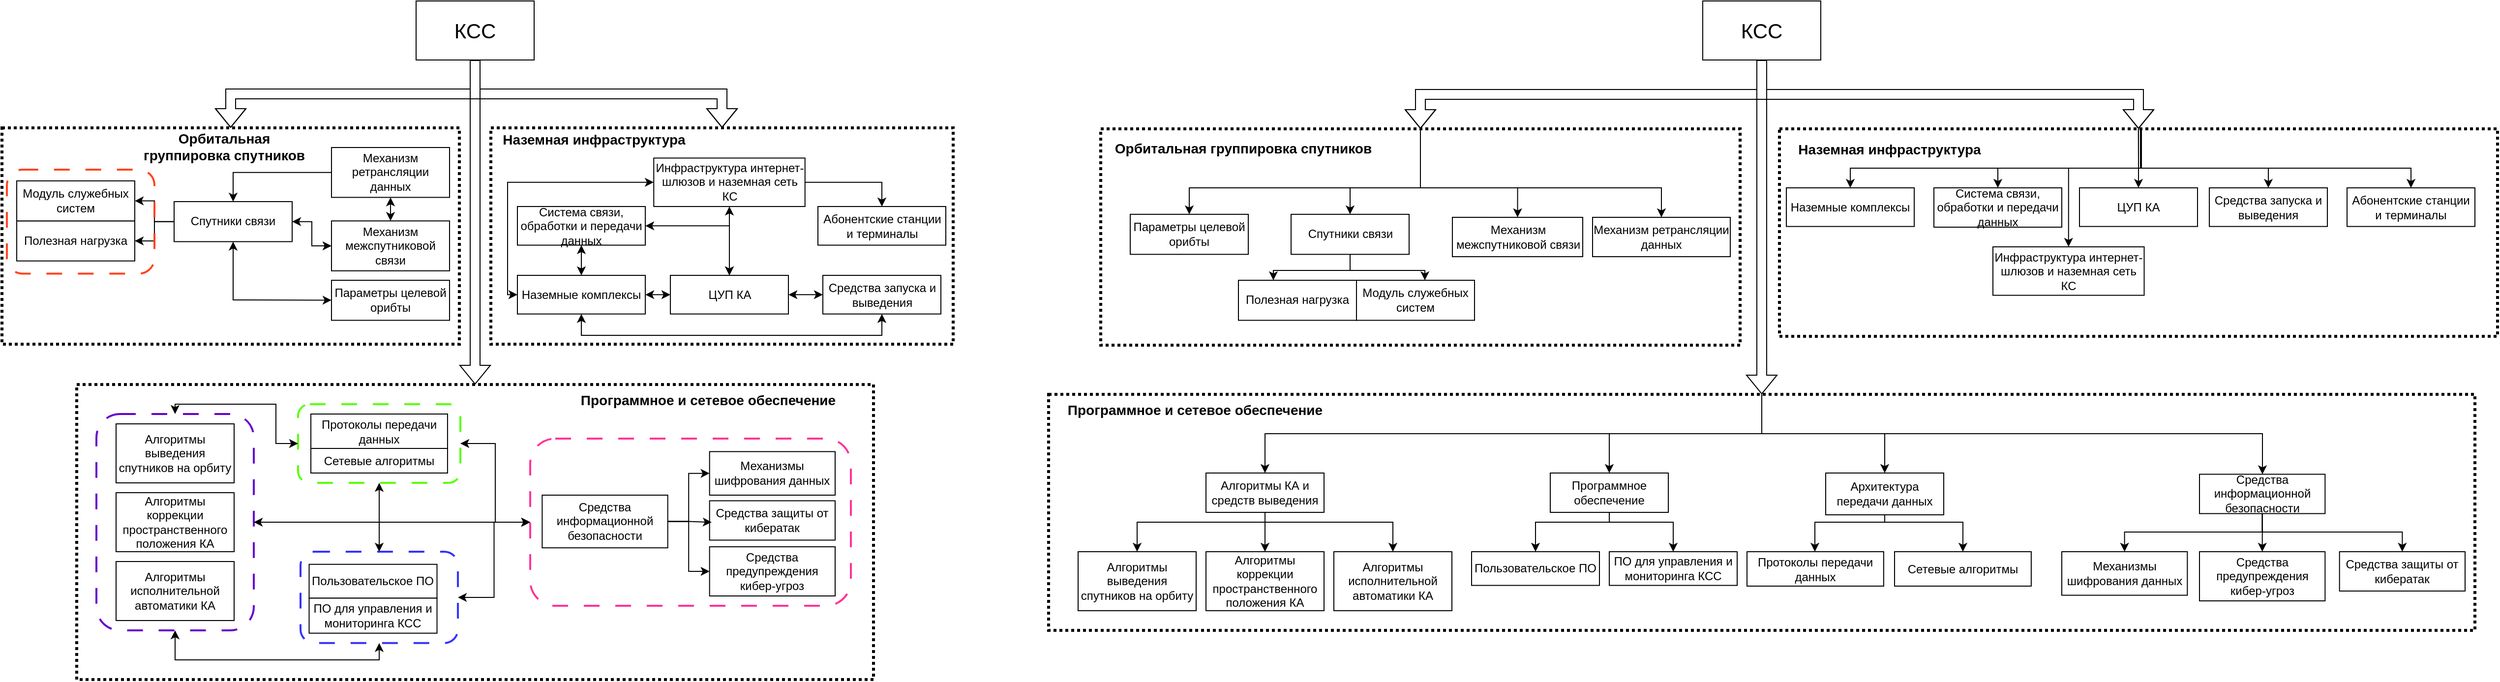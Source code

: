 <mxfile version="24.7.14">
  <diagram name="Страница — 1" id="jk7Gp_ShFf1EGiZC76RD">
    <mxGraphModel dx="3033" dy="1163" grid="1" gridSize="10" guides="1" tooltips="1" connect="1" arrows="1" fold="1" page="1" pageScale="1" pageWidth="827" pageHeight="1169" math="0" shadow="0">
      <root>
        <mxCell id="0" />
        <mxCell id="1" parent="0" />
        <mxCell id="Gya7H7WJJC5GkP-YN24k-32" value="" style="group;strokeWidth=4;" parent="1" vertex="1" connectable="0">
          <mxGeometry x="430" y="209" width="470" height="220" as="geometry" />
        </mxCell>
        <mxCell id="Gya7H7WJJC5GkP-YN24k-15" value="" style="rounded=0;whiteSpace=wrap;html=1;fillColor=none;dashed=1;dashPattern=1 1;strokeWidth=3;" parent="Gya7H7WJJC5GkP-YN24k-32" vertex="1">
          <mxGeometry width="470" height="220" as="geometry" />
        </mxCell>
        <mxCell id="Gya7H7WJJC5GkP-YN24k-16" value="&lt;b&gt;&lt;font style=&quot;font-size: 14px;&quot;&gt;Наземная инфраструктура&lt;/font&gt;&lt;/b&gt;" style="rounded=0;whiteSpace=wrap;html=1;fillColor=none;strokeColor=none;" parent="Gya7H7WJJC5GkP-YN24k-32" vertex="1">
          <mxGeometry x="10" width="190" height="23.57" as="geometry" />
        </mxCell>
        <mxCell id="Gya7H7WJJC5GkP-YN24k-17" value="ЦУП КА" style="rounded=0;whiteSpace=wrap;html=1;" parent="Gya7H7WJJC5GkP-YN24k-32" vertex="1">
          <mxGeometry x="182.5" y="150.001" width="120" height="39.286" as="geometry" />
        </mxCell>
        <mxCell id="Gya7H7WJJC5GkP-YN24k-18" value="Наземные комплексы" style="rounded=0;whiteSpace=wrap;html=1;" parent="Gya7H7WJJC5GkP-YN24k-32" vertex="1">
          <mxGeometry x="27" y="150" width="130" height="39.29" as="geometry" />
        </mxCell>
        <mxCell id="Gya7H7WJJC5GkP-YN24k-149" style="edgeStyle=orthogonalEdgeStyle;rounded=0;orthogonalLoop=1;jettySize=auto;html=1;exitX=1;exitY=0.5;exitDx=0;exitDy=0;entryX=0.5;entryY=0;entryDx=0;entryDy=0;" parent="Gya7H7WJJC5GkP-YN24k-32" source="Gya7H7WJJC5GkP-YN24k-19" target="Gya7H7WJJC5GkP-YN24k-23" edge="1">
          <mxGeometry relative="1" as="geometry" />
        </mxCell>
        <mxCell id="Gya7H7WJJC5GkP-YN24k-19" value="Инфраструктура интернет-шлюзов и наземная сеть КС" style="rounded=0;whiteSpace=wrap;html=1;" parent="Gya7H7WJJC5GkP-YN24k-32" vertex="1">
          <mxGeometry x="165.63" y="30.71" width="153.75" height="49.29" as="geometry" />
        </mxCell>
        <mxCell id="Gya7H7WJJC5GkP-YN24k-23" value="Абонентские станции и терминалы" style="rounded=0;whiteSpace=wrap;html=1;" parent="Gya7H7WJJC5GkP-YN24k-32" vertex="1">
          <mxGeometry x="332.5" y="79.999" width="130" height="39.286" as="geometry" />
        </mxCell>
        <mxCell id="Gya7H7WJJC5GkP-YN24k-46" value="Средства запуска и выведения" style="rounded=0;whiteSpace=wrap;html=1;" parent="Gya7H7WJJC5GkP-YN24k-32" vertex="1">
          <mxGeometry x="337.5" y="150.001" width="120" height="39.286" as="geometry" />
        </mxCell>
        <mxCell id="Gya7H7WJJC5GkP-YN24k-71" value="" style="endArrow=classic;startArrow=classic;html=1;rounded=0;entryX=0.5;entryY=0;entryDx=0;entryDy=0;exitX=0.5;exitY=1;exitDx=0;exitDy=0;" parent="Gya7H7WJJC5GkP-YN24k-32" source="Gya7H7WJJC5GkP-YN24k-19" target="Gya7H7WJJC5GkP-YN24k-17" edge="1">
          <mxGeometry width="50" height="50" relative="1" as="geometry">
            <mxPoint x="-280" y="335" as="sourcePoint" />
            <mxPoint x="-230" y="285" as="targetPoint" />
          </mxGeometry>
        </mxCell>
        <mxCell id="Gya7H7WJJC5GkP-YN24k-72" value="" style="endArrow=classic;startArrow=classic;html=1;rounded=0;entryX=1;entryY=0.5;entryDx=0;entryDy=0;exitX=0;exitY=0.5;exitDx=0;exitDy=0;" parent="Gya7H7WJJC5GkP-YN24k-32" source="Gya7H7WJJC5GkP-YN24k-17" target="Gya7H7WJJC5GkP-YN24k-18" edge="1">
          <mxGeometry width="50" height="50" relative="1" as="geometry">
            <mxPoint x="150" y="185" as="sourcePoint" />
            <mxPoint x="200" y="135" as="targetPoint" />
          </mxGeometry>
        </mxCell>
        <mxCell id="Gya7H7WJJC5GkP-YN24k-73" value="" style="endArrow=classic;startArrow=classic;html=1;rounded=0;entryX=0;entryY=0.5;entryDx=0;entryDy=0;exitX=1;exitY=0.5;exitDx=0;exitDy=0;" parent="Gya7H7WJJC5GkP-YN24k-32" source="Gya7H7WJJC5GkP-YN24k-17" target="Gya7H7WJJC5GkP-YN24k-46" edge="1">
          <mxGeometry width="50" height="50" relative="1" as="geometry">
            <mxPoint x="280" y="175" as="sourcePoint" />
            <mxPoint x="330" y="125" as="targetPoint" />
          </mxGeometry>
        </mxCell>
        <mxCell id="Gya7H7WJJC5GkP-YN24k-135" value="Система связи, обработки и передачи данных" style="rounded=0;whiteSpace=wrap;html=1;" parent="Gya7H7WJJC5GkP-YN24k-32" vertex="1">
          <mxGeometry x="27" y="80" width="130" height="39.28" as="geometry" />
        </mxCell>
        <mxCell id="Gya7H7WJJC5GkP-YN24k-137" value="" style="endArrow=classic;startArrow=classic;html=1;rounded=0;exitX=1;exitY=0.5;exitDx=0;exitDy=0;entryX=0.5;entryY=0;entryDx=0;entryDy=0;edgeStyle=orthogonalEdgeStyle;" parent="Gya7H7WJJC5GkP-YN24k-32" source="Gya7H7WJJC5GkP-YN24k-135" target="Gya7H7WJJC5GkP-YN24k-17" edge="1">
          <mxGeometry width="50" height="50" relative="1" as="geometry">
            <mxPoint x="190" y="135" as="sourcePoint" />
            <mxPoint x="240" y="85" as="targetPoint" />
          </mxGeometry>
        </mxCell>
        <mxCell id="Gya7H7WJJC5GkP-YN24k-138" value="" style="endArrow=classic;startArrow=classic;html=1;rounded=0;entryX=0.5;entryY=1;entryDx=0;entryDy=0;exitX=0.5;exitY=0;exitDx=0;exitDy=0;" parent="Gya7H7WJJC5GkP-YN24k-32" source="Gya7H7WJJC5GkP-YN24k-18" target="Gya7H7WJJC5GkP-YN24k-135" edge="1">
          <mxGeometry width="50" height="50" relative="1" as="geometry">
            <mxPoint x="60" y="165" as="sourcePoint" />
            <mxPoint x="110" y="115" as="targetPoint" />
          </mxGeometry>
        </mxCell>
        <mxCell id="bvQPDH8N0JkaW80LearX-1" value="" style="endArrow=classic;startArrow=classic;html=1;rounded=0;entryX=0;entryY=0.5;entryDx=0;entryDy=0;exitX=0;exitY=0.5;exitDx=0;exitDy=0;edgeStyle=orthogonalEdgeStyle;" parent="Gya7H7WJJC5GkP-YN24k-32" source="Gya7H7WJJC5GkP-YN24k-18" target="Gya7H7WJJC5GkP-YN24k-19" edge="1">
          <mxGeometry width="50" height="50" relative="1" as="geometry">
            <mxPoint x="120" y="101" as="sourcePoint" />
            <mxPoint x="170" y="51" as="targetPoint" />
          </mxGeometry>
        </mxCell>
        <mxCell id="bvQPDH8N0JkaW80LearX-2" value="" style="endArrow=classic;startArrow=classic;html=1;rounded=0;entryX=0.5;entryY=1;entryDx=0;entryDy=0;exitX=0.5;exitY=1;exitDx=0;exitDy=0;edgeStyle=orthogonalEdgeStyle;" parent="Gya7H7WJJC5GkP-YN24k-32" source="Gya7H7WJJC5GkP-YN24k-18" target="Gya7H7WJJC5GkP-YN24k-46" edge="1">
          <mxGeometry width="50" height="50" relative="1" as="geometry">
            <mxPoint x="260" y="191" as="sourcePoint" />
            <mxPoint x="310" y="141" as="targetPoint" />
            <Array as="points">
              <mxPoint x="92" y="211" />
              <mxPoint x="398" y="211" />
            </Array>
          </mxGeometry>
        </mxCell>
        <mxCell id="Gya7H7WJJC5GkP-YN24k-130" value="" style="group" parent="1" vertex="1" connectable="0">
          <mxGeometry x="9" y="470" width="810" height="300" as="geometry" />
        </mxCell>
        <mxCell id="Gya7H7WJJC5GkP-YN24k-67" value="" style="group" parent="Gya7H7WJJC5GkP-YN24k-130" vertex="1" connectable="0">
          <mxGeometry width="810" height="300" as="geometry" />
        </mxCell>
        <mxCell id="Gya7H7WJJC5GkP-YN24k-34" value="" style="rounded=0;whiteSpace=wrap;html=1;fillColor=none;dashed=1;dashPattern=1 1;strokeWidth=3;" parent="Gya7H7WJJC5GkP-YN24k-67" vertex="1">
          <mxGeometry width="810" height="300" as="geometry" />
        </mxCell>
        <mxCell id="Gya7H7WJJC5GkP-YN24k-35" value="&lt;b&gt;&lt;font style=&quot;font-size: 14px;&quot;&gt;Программное и сетевое обеспечение&lt;/font&gt;&lt;/b&gt;" style="rounded=0;whiteSpace=wrap;html=1;fillColor=none;strokeColor=none;" parent="Gya7H7WJJC5GkP-YN24k-67" vertex="1">
          <mxGeometry x="511.002" y="0.004" width="261.588" height="32.143" as="geometry" />
        </mxCell>
        <mxCell id="Gya7H7WJJC5GkP-YN24k-80" value="" style="group" parent="Gya7H7WJJC5GkP-YN24k-130" vertex="1" connectable="0">
          <mxGeometry x="20" y="30" width="160" height="220" as="geometry" />
        </mxCell>
        <mxCell id="Gya7H7WJJC5GkP-YN24k-78" value="" style="rounded=1;whiteSpace=wrap;html=1;fillColor=none;strokeColor=#6600CC;strokeWidth=2;dashed=1;dashPattern=8 8;" parent="Gya7H7WJJC5GkP-YN24k-80" vertex="1">
          <mxGeometry width="160" height="220" as="geometry" />
        </mxCell>
        <mxCell id="Gya7H7WJJC5GkP-YN24k-76" value="Алгоритмы выведения спутников на орбиту" style="rounded=0;whiteSpace=wrap;html=1;" parent="Gya7H7WJJC5GkP-YN24k-80" vertex="1">
          <mxGeometry x="20" y="10" width="120" height="60" as="geometry" />
        </mxCell>
        <mxCell id="Gya7H7WJJC5GkP-YN24k-77" value="Алгоритмы коррекции пространственного положения КА" style="rounded=0;whiteSpace=wrap;html=1;" parent="Gya7H7WJJC5GkP-YN24k-80" vertex="1">
          <mxGeometry x="20" y="80" width="120" height="60" as="geometry" />
        </mxCell>
        <mxCell id="Gya7H7WJJC5GkP-YN24k-79" value="Алгоритмы исполнительной автоматики КА" style="rounded=0;whiteSpace=wrap;html=1;" parent="Gya7H7WJJC5GkP-YN24k-80" vertex="1">
          <mxGeometry x="20" y="150" width="120" height="60" as="geometry" />
        </mxCell>
        <mxCell id="Gya7H7WJJC5GkP-YN24k-57" value="" style="group" parent="Gya7H7WJJC5GkP-YN24k-130" vertex="1" connectable="0">
          <mxGeometry x="225" y="170" width="162.5" height="92.86" as="geometry" />
        </mxCell>
        <mxCell id="Gya7H7WJJC5GkP-YN24k-54" value="" style="rounded=1;whiteSpace=wrap;html=1;dashed=1;strokeColor=#3333FF;fillColor=none;dashPattern=8 8;strokeWidth=2;" parent="Gya7H7WJJC5GkP-YN24k-57" vertex="1">
          <mxGeometry x="2.5" width="160" height="92.86" as="geometry" />
        </mxCell>
        <mxCell id="Gya7H7WJJC5GkP-YN24k-40" value="ПО для управления и мониторинга КСС" style="rounded=0;whiteSpace=wrap;html=1;" parent="Gya7H7WJJC5GkP-YN24k-57" vertex="1">
          <mxGeometry x="11.25" y="47.15" width="130" height="35.71" as="geometry" />
        </mxCell>
        <mxCell id="Gya7H7WJJC5GkP-YN24k-39" value="Пользовательское ПО" style="rounded=0;whiteSpace=wrap;html=1;" parent="Gya7H7WJJC5GkP-YN24k-57" vertex="1">
          <mxGeometry x="11.25" y="12.86" width="130" height="34.28" as="geometry" />
        </mxCell>
        <mxCell id="Gya7H7WJJC5GkP-YN24k-66" value="" style="endArrow=classic;startArrow=classic;html=1;rounded=0;exitX=0.5;exitY=0;exitDx=0;exitDy=0;entryX=0.5;entryY=1;entryDx=0;entryDy=0;" parent="Gya7H7WJJC5GkP-YN24k-130" source="Gya7H7WJJC5GkP-YN24k-54" target="Gya7H7WJJC5GkP-YN24k-52" edge="1">
          <mxGeometry width="50" height="50" relative="1" as="geometry">
            <mxPoint x="500" y="110" as="sourcePoint" />
            <mxPoint x="320" y="120" as="targetPoint" />
          </mxGeometry>
        </mxCell>
        <mxCell id="Gya7H7WJJC5GkP-YN24k-124" style="edgeStyle=orthogonalEdgeStyle;rounded=0;orthogonalLoop=1;jettySize=auto;html=1;entryX=0;entryY=0.5;entryDx=0;entryDy=0;startArrow=classic;startFill=1;" parent="Gya7H7WJJC5GkP-YN24k-130" source="Gya7H7WJJC5GkP-YN24k-52" target="Gya7H7WJJC5GkP-YN24k-63" edge="1">
          <mxGeometry relative="1" as="geometry" />
        </mxCell>
        <mxCell id="Gya7H7WJJC5GkP-YN24k-52" value="" style="rounded=1;whiteSpace=wrap;html=1;fillColor=none;strokeColor=#58FF05;strokeWidth=2;dashed=1;dashPattern=8 8;" parent="Gya7H7WJJC5GkP-YN24k-130" vertex="1">
          <mxGeometry x="225" y="20" width="165" height="80" as="geometry" />
        </mxCell>
        <mxCell id="Gya7H7WJJC5GkP-YN24k-36" value="Протоколы передачи данных" style="rounded=0;whiteSpace=wrap;html=1;" parent="Gya7H7WJJC5GkP-YN24k-130" vertex="1">
          <mxGeometry x="238.026" y="30" width="138.947" height="35" as="geometry" />
        </mxCell>
        <mxCell id="Gya7H7WJJC5GkP-YN24k-37" value="Сетевые алгоритмы" style="rounded=0;whiteSpace=wrap;html=1;" parent="Gya7H7WJJC5GkP-YN24k-130" vertex="1">
          <mxGeometry x="238.026" y="65" width="138.947" height="25" as="geometry" />
        </mxCell>
        <mxCell id="Gya7H7WJJC5GkP-YN24k-122" value="" style="group" parent="Gya7H7WJJC5GkP-YN24k-130" vertex="1" connectable="0">
          <mxGeometry x="461" y="55" width="326" height="170" as="geometry" />
        </mxCell>
        <mxCell id="Gya7H7WJJC5GkP-YN24k-63" value="" style="rounded=1;whiteSpace=wrap;html=1;gradientColor=none;fillColor=none;strokeWidth=2;dashed=1;strokeColor=#FF3399;dashPattern=8 8;" parent="Gya7H7WJJC5GkP-YN24k-122" vertex="1">
          <mxGeometry width="326" height="170" as="geometry" />
        </mxCell>
        <mxCell id="Gya7H7WJJC5GkP-YN24k-41" value="Механизмы шифрования данных" style="whiteSpace=wrap;html=1;rounded=0;" parent="Gya7H7WJJC5GkP-YN24k-122" vertex="1">
          <mxGeometry x="182.342" y="13.22" width="127.66" height="44.28" as="geometry" />
        </mxCell>
        <mxCell id="Gya7H7WJJC5GkP-YN24k-44" value="Средства защиты от кибератак" style="whiteSpace=wrap;html=1;rounded=0;container=0;" parent="Gya7H7WJJC5GkP-YN24k-122" vertex="1">
          <mxGeometry x="182.342" y="63.22" width="127.66" height="40" as="geometry" />
        </mxCell>
        <mxCell id="Gya7H7WJJC5GkP-YN24k-120" style="edgeStyle=orthogonalEdgeStyle;rounded=0;orthogonalLoop=1;jettySize=auto;html=1;entryX=0;entryY=0.5;entryDx=0;entryDy=0;" parent="Gya7H7WJJC5GkP-YN24k-122" source="Gya7H7WJJC5GkP-YN24k-38" target="Gya7H7WJJC5GkP-YN24k-116" edge="1">
          <mxGeometry relative="1" as="geometry" />
        </mxCell>
        <mxCell id="Gya7H7WJJC5GkP-YN24k-121" style="edgeStyle=orthogonalEdgeStyle;rounded=0;orthogonalLoop=1;jettySize=auto;html=1;entryX=0;entryY=0.5;entryDx=0;entryDy=0;" parent="Gya7H7WJJC5GkP-YN24k-122" source="Gya7H7WJJC5GkP-YN24k-38" target="Gya7H7WJJC5GkP-YN24k-41" edge="1">
          <mxGeometry relative="1" as="geometry" />
        </mxCell>
        <mxCell id="Gya7H7WJJC5GkP-YN24k-38" value="Средства информационной безопасности" style="rounded=0;whiteSpace=wrap;html=1;" parent="Gya7H7WJJC5GkP-YN24k-122" vertex="1">
          <mxGeometry x="12.169" y="57.497" width="127.66" height="53.571" as="geometry" />
        </mxCell>
        <mxCell id="Gya7H7WJJC5GkP-YN24k-116" value="Средства предупреждения кибер-угроз" style="whiteSpace=wrap;html=1;rounded=0;" parent="Gya7H7WJJC5GkP-YN24k-122" vertex="1">
          <mxGeometry x="182.342" y="110" width="127.66" height="50" as="geometry" />
        </mxCell>
        <mxCell id="Gya7H7WJJC5GkP-YN24k-119" style="edgeStyle=orthogonalEdgeStyle;rounded=0;orthogonalLoop=1;jettySize=auto;html=1;entryX=0.017;entryY=0.548;entryDx=0;entryDy=0;entryPerimeter=0;" parent="Gya7H7WJJC5GkP-YN24k-122" source="Gya7H7WJJC5GkP-YN24k-38" target="Gya7H7WJJC5GkP-YN24k-44" edge="1">
          <mxGeometry relative="1" as="geometry" />
        </mxCell>
        <mxCell id="Gya7H7WJJC5GkP-YN24k-126" style="edgeStyle=orthogonalEdgeStyle;rounded=0;orthogonalLoop=1;jettySize=auto;html=1;entryX=0;entryY=0.5;entryDx=0;entryDy=0;startArrow=classic;startFill=1;" parent="Gya7H7WJJC5GkP-YN24k-130" source="Gya7H7WJJC5GkP-YN24k-54" target="Gya7H7WJJC5GkP-YN24k-63" edge="1">
          <mxGeometry relative="1" as="geometry" />
        </mxCell>
        <mxCell id="Gya7H7WJJC5GkP-YN24k-127" value="" style="endArrow=classic;startArrow=classic;html=1;rounded=0;entryX=0;entryY=0.5;entryDx=0;entryDy=0;exitX=0.5;exitY=0;exitDx=0;exitDy=0;edgeStyle=orthogonalEdgeStyle;" parent="Gya7H7WJJC5GkP-YN24k-130" source="Gya7H7WJJC5GkP-YN24k-78" target="Gya7H7WJJC5GkP-YN24k-52" edge="1">
          <mxGeometry width="50" height="50" relative="1" as="geometry">
            <mxPoint x="150" as="sourcePoint" />
            <mxPoint x="200" y="-50" as="targetPoint" />
          </mxGeometry>
        </mxCell>
        <mxCell id="Gya7H7WJJC5GkP-YN24k-128" value="" style="endArrow=classic;startArrow=classic;html=1;rounded=0;entryX=0.5;entryY=1;entryDx=0;entryDy=0;exitX=0.5;exitY=1;exitDx=0;exitDy=0;edgeStyle=orthogonalEdgeStyle;" parent="Gya7H7WJJC5GkP-YN24k-130" source="Gya7H7WJJC5GkP-YN24k-78" target="Gya7H7WJJC5GkP-YN24k-54" edge="1">
          <mxGeometry width="50" height="50" relative="1" as="geometry">
            <mxPoint x="270" y="310" as="sourcePoint" />
            <mxPoint x="320" y="260" as="targetPoint" />
            <Array as="points">
              <mxPoint x="100" y="280" />
              <mxPoint x="307" y="280" />
            </Array>
          </mxGeometry>
        </mxCell>
        <mxCell id="Gya7H7WJJC5GkP-YN24k-129" value="" style="endArrow=classic;startArrow=classic;html=1;rounded=0;exitX=1;exitY=0.5;exitDx=0;exitDy=0;entryX=0;entryY=0.5;entryDx=0;entryDy=0;" parent="Gya7H7WJJC5GkP-YN24k-130" source="Gya7H7WJJC5GkP-YN24k-78" target="Gya7H7WJJC5GkP-YN24k-63" edge="1">
          <mxGeometry width="50" height="50" relative="1" as="geometry">
            <mxPoint x="20" y="450" as="sourcePoint" />
            <mxPoint x="70" y="400" as="targetPoint" />
          </mxGeometry>
        </mxCell>
        <mxCell id="Gya7H7WJJC5GkP-YN24k-143" value="" style="group;strokeWidth=4;" parent="1" vertex="1" connectable="0">
          <mxGeometry x="-67" y="209" width="465" height="220" as="geometry" />
        </mxCell>
        <mxCell id="Gya7H7WJJC5GkP-YN24k-4" value="Полезная нагрузка" style="rounded=0;whiteSpace=wrap;html=1;" parent="Gya7H7WJJC5GkP-YN24k-143" vertex="1">
          <mxGeometry x="15" y="94.646" width="120" height="40.714" as="geometry" />
        </mxCell>
        <mxCell id="Gya7H7WJJC5GkP-YN24k-6" value="Модуль служебных систем" style="rounded=0;whiteSpace=wrap;html=1;" parent="Gya7H7WJJC5GkP-YN24k-143" vertex="1">
          <mxGeometry x="15" y="53.931" width="120" height="40.714" as="geometry" />
        </mxCell>
        <mxCell id="Gya7H7WJJC5GkP-YN24k-13" value="" style="endArrow=classic;startArrow=classic;html=1;rounded=0;entryX=0.5;entryY=1;entryDx=0;entryDy=0;" parent="Gya7H7WJJC5GkP-YN24k-143" source="Gya7H7WJJC5GkP-YN24k-2" target="Gya7H7WJJC5GkP-YN24k-3" edge="1">
          <mxGeometry width="50" height="50" relative="1" as="geometry">
            <mxPoint x="195" y="142.143" as="sourcePoint" />
            <mxPoint x="245" y="108.214" as="targetPoint" />
            <Array as="points">
              <mxPoint x="235" y="175" />
            </Array>
          </mxGeometry>
        </mxCell>
        <mxCell id="Gya7H7WJJC5GkP-YN24k-5" value="" style="edgeStyle=orthogonalEdgeStyle;rounded=0;orthogonalLoop=1;jettySize=auto;html=1;" parent="Gya7H7WJJC5GkP-YN24k-143" source="Gya7H7WJJC5GkP-YN24k-3" target="Gya7H7WJJC5GkP-YN24k-4" edge="1">
          <mxGeometry relative="1" as="geometry" />
        </mxCell>
        <mxCell id="Gya7H7WJJC5GkP-YN24k-7" value="" style="edgeStyle=orthogonalEdgeStyle;rounded=0;orthogonalLoop=1;jettySize=auto;html=1;entryX=1;entryY=0.5;entryDx=0;entryDy=0;" parent="Gya7H7WJJC5GkP-YN24k-143" source="Gya7H7WJJC5GkP-YN24k-3" target="Gya7H7WJJC5GkP-YN24k-6" edge="1">
          <mxGeometry relative="1" as="geometry" />
        </mxCell>
        <mxCell id="Gya7H7WJJC5GkP-YN24k-14" value="" style="endArrow=classic;startArrow=classic;html=1;rounded=0;entryX=0;entryY=0.5;entryDx=0;entryDy=0;exitX=1;exitY=0.5;exitDx=0;exitDy=0;edgeStyle=orthogonalEdgeStyle;" parent="Gya7H7WJJC5GkP-YN24k-143" source="Gya7H7WJJC5GkP-YN24k-3" target="Gya7H7WJJC5GkP-YN24k-8" edge="1">
          <mxGeometry width="50" height="50" relative="1" as="geometry">
            <mxPoint x="245" y="135.357" as="sourcePoint" />
            <mxPoint x="245" y="108.214" as="targetPoint" />
          </mxGeometry>
        </mxCell>
        <mxCell id="Gya7H7WJJC5GkP-YN24k-2" value="Параметры целевой орибты" style="rounded=0;whiteSpace=wrap;html=1;" parent="Gya7H7WJJC5GkP-YN24k-143" vertex="1">
          <mxGeometry x="335" y="155.001" width="120" height="40.714" as="geometry" />
        </mxCell>
        <mxCell id="Gya7H7WJJC5GkP-YN24k-133" style="edgeStyle=orthogonalEdgeStyle;rounded=0;orthogonalLoop=1;jettySize=auto;html=1;exitX=0.5;exitY=0;exitDx=0;exitDy=0;startArrow=classic;startFill=1;" parent="Gya7H7WJJC5GkP-YN24k-143" source="Gya7H7WJJC5GkP-YN24k-8" target="Gya7H7WJJC5GkP-YN24k-132" edge="1">
          <mxGeometry relative="1" as="geometry" />
        </mxCell>
        <mxCell id="Gya7H7WJJC5GkP-YN24k-8" value="Механизм межспутниковой связи" style="rounded=0;whiteSpace=wrap;html=1;" parent="Gya7H7WJJC5GkP-YN24k-143" vertex="1">
          <mxGeometry x="335" y="94.65" width="120" height="50.72" as="geometry" />
        </mxCell>
        <mxCell id="Gya7H7WJJC5GkP-YN24k-3" value="Спутники связи" style="rounded=0;whiteSpace=wrap;html=1;" parent="Gya7H7WJJC5GkP-YN24k-143" vertex="1">
          <mxGeometry x="175" y="75.004" width="120" height="40.714" as="geometry" />
        </mxCell>
        <mxCell id="Gya7H7WJJC5GkP-YN24k-134" style="edgeStyle=orthogonalEdgeStyle;rounded=0;orthogonalLoop=1;jettySize=auto;html=1;exitX=0;exitY=0.5;exitDx=0;exitDy=0;" parent="Gya7H7WJJC5GkP-YN24k-143" source="Gya7H7WJJC5GkP-YN24k-132" target="Gya7H7WJJC5GkP-YN24k-3" edge="1">
          <mxGeometry relative="1" as="geometry" />
        </mxCell>
        <mxCell id="Gya7H7WJJC5GkP-YN24k-132" value="Механизм ретрансляции данных" style="rounded=0;whiteSpace=wrap;html=1;" parent="Gya7H7WJJC5GkP-YN24k-143" vertex="1">
          <mxGeometry x="335" y="20" width="120" height="50.72" as="geometry" />
        </mxCell>
        <mxCell id="Gya7H7WJJC5GkP-YN24k-1" value="" style="rounded=0;whiteSpace=wrap;html=1;fillColor=none;dashed=1;dashPattern=1 1;strokeWidth=3;" parent="Gya7H7WJJC5GkP-YN24k-143" vertex="1">
          <mxGeometry width="465" height="220" as="geometry" />
        </mxCell>
        <mxCell id="Gya7H7WJJC5GkP-YN24k-49" value="" style="rounded=1;whiteSpace=wrap;html=1;fillColor=none;strokeColor=#FF441F;strokeWidth=2;dashed=1;dashPattern=8 8;" parent="Gya7H7WJJC5GkP-YN24k-143" vertex="1">
          <mxGeometry x="5" y="42.51" width="150" height="105.71" as="geometry" />
        </mxCell>
        <mxCell id="Gya7H7WJJC5GkP-YN24k-10" value="&lt;b&gt;&lt;font style=&quot;font-size: 14px;&quot;&gt;Орбитальная группировка спутников&lt;/font&gt;&lt;/b&gt;" style="rounded=0;whiteSpace=wrap;html=1;fillColor=none;strokeColor=none;" parent="Gya7H7WJJC5GkP-YN24k-143" vertex="1">
          <mxGeometry x="141" y="9.0" width="170" height="20.357" as="geometry" />
        </mxCell>
        <mxCell id="Gya7H7WJJC5GkP-YN24k-146" style="edgeStyle=orthogonalEdgeStyle;rounded=0;orthogonalLoop=1;jettySize=auto;html=1;startArrow=none;startFill=0;shape=flexArrow;" parent="1" source="Gya7H7WJJC5GkP-YN24k-144" target="Gya7H7WJJC5GkP-YN24k-34" edge="1">
          <mxGeometry relative="1" as="geometry" />
        </mxCell>
        <mxCell id="Gya7H7WJJC5GkP-YN24k-147" style="edgeStyle=orthogonalEdgeStyle;rounded=0;orthogonalLoop=1;jettySize=auto;html=1;exitX=0.5;exitY=1;exitDx=0;exitDy=0;entryX=0.5;entryY=0;entryDx=0;entryDy=0;shape=flexArrow;" parent="1" source="Gya7H7WJJC5GkP-YN24k-144" target="Gya7H7WJJC5GkP-YN24k-1" edge="1">
          <mxGeometry relative="1" as="geometry" />
        </mxCell>
        <mxCell id="Gya7H7WJJC5GkP-YN24k-148" style="edgeStyle=orthogonalEdgeStyle;rounded=0;orthogonalLoop=1;jettySize=auto;html=1;exitX=0.5;exitY=1;exitDx=0;exitDy=0;entryX=0.5;entryY=0;entryDx=0;entryDy=0;shape=flexArrow;" parent="1" source="Gya7H7WJJC5GkP-YN24k-144" target="Gya7H7WJJC5GkP-YN24k-15" edge="1">
          <mxGeometry relative="1" as="geometry" />
        </mxCell>
        <mxCell id="Gya7H7WJJC5GkP-YN24k-144" value="&lt;font style=&quot;font-size: 21px;&quot;&gt;КСС&lt;/font&gt;" style="rounded=0;whiteSpace=wrap;html=1;" parent="1" vertex="1">
          <mxGeometry x="354" y="80" width="120" height="60" as="geometry" />
        </mxCell>
        <mxCell id="mWvDDhN56M6IgN8WE3Ld-67" style="edgeStyle=orthogonalEdgeStyle;rounded=0;orthogonalLoop=1;jettySize=auto;html=1;exitX=0.5;exitY=1;exitDx=0;exitDy=0;shape=flexArrow;" parent="1" source="mWvDDhN56M6IgN8WE3Ld-69" target="mWvDDhN56M6IgN8WE3Ld-63" edge="1">
          <mxGeometry relative="1" as="geometry" />
        </mxCell>
        <mxCell id="mWvDDhN56M6IgN8WE3Ld-68" style="edgeStyle=orthogonalEdgeStyle;rounded=0;orthogonalLoop=1;jettySize=auto;html=1;exitX=0.5;exitY=1;exitDx=0;exitDy=0;shape=flexArrow;" parent="1" source="mWvDDhN56M6IgN8WE3Ld-69" target="mWvDDhN56M6IgN8WE3Ld-3" edge="1">
          <mxGeometry relative="1" as="geometry" />
        </mxCell>
        <mxCell id="oT39nbBuMpAFQhDl_KzM-32" style="edgeStyle=orthogonalEdgeStyle;rounded=0;orthogonalLoop=1;jettySize=auto;html=1;entryX=0.5;entryY=0;entryDx=0;entryDy=0;shape=flexArrow;" edge="1" parent="1" source="mWvDDhN56M6IgN8WE3Ld-69" target="mWvDDhN56M6IgN8WE3Ld-21">
          <mxGeometry relative="1" as="geometry" />
        </mxCell>
        <mxCell id="mWvDDhN56M6IgN8WE3Ld-69" value="&lt;font style=&quot;font-size: 21px;&quot;&gt;КСС&lt;/font&gt;" style="rounded=0;whiteSpace=wrap;html=1;" parent="1" vertex="1">
          <mxGeometry x="1662" y="80" width="120" height="60" as="geometry" />
        </mxCell>
        <mxCell id="mWvDDhN56M6IgN8WE3Ld-86" value="" style="group" parent="1" vertex="1" connectable="0">
          <mxGeometry x="1050" y="210" width="650" height="220" as="geometry" />
        </mxCell>
        <mxCell id="mWvDDhN56M6IgN8WE3Ld-82" style="edgeStyle=orthogonalEdgeStyle;rounded=0;orthogonalLoop=1;jettySize=auto;html=1;exitX=0.5;exitY=0;exitDx=0;exitDy=0;" parent="mWvDDhN56M6IgN8WE3Ld-86" source="mWvDDhN56M6IgN8WE3Ld-63" target="mWvDDhN56M6IgN8WE3Ld-57" edge="1">
          <mxGeometry relative="1" as="geometry">
            <Array as="points">
              <mxPoint x="325" y="60" />
              <mxPoint x="90" y="60" />
            </Array>
          </mxGeometry>
        </mxCell>
        <mxCell id="mWvDDhN56M6IgN8WE3Ld-83" style="edgeStyle=orthogonalEdgeStyle;rounded=0;orthogonalLoop=1;jettySize=auto;html=1;exitX=0.5;exitY=0;exitDx=0;exitDy=0;entryX=0.5;entryY=0;entryDx=0;entryDy=0;" parent="mWvDDhN56M6IgN8WE3Ld-86" source="mWvDDhN56M6IgN8WE3Ld-63" target="mWvDDhN56M6IgN8WE3Ld-60" edge="1">
          <mxGeometry relative="1" as="geometry">
            <Array as="points">
              <mxPoint x="325" y="60" />
              <mxPoint x="254" y="60" />
            </Array>
          </mxGeometry>
        </mxCell>
        <mxCell id="mWvDDhN56M6IgN8WE3Ld-84" style="edgeStyle=orthogonalEdgeStyle;rounded=0;orthogonalLoop=1;jettySize=auto;html=1;exitX=0.5;exitY=0;exitDx=0;exitDy=0;entryX=0.5;entryY=0;entryDx=0;entryDy=0;" parent="mWvDDhN56M6IgN8WE3Ld-86" source="mWvDDhN56M6IgN8WE3Ld-63" target="mWvDDhN56M6IgN8WE3Ld-59" edge="1">
          <mxGeometry relative="1" as="geometry">
            <Array as="points">
              <mxPoint x="325" y="60" />
              <mxPoint x="424" y="60" />
            </Array>
          </mxGeometry>
        </mxCell>
        <mxCell id="mWvDDhN56M6IgN8WE3Ld-85" style="edgeStyle=orthogonalEdgeStyle;rounded=0;orthogonalLoop=1;jettySize=auto;html=1;exitX=0.5;exitY=0;exitDx=0;exitDy=0;" parent="mWvDDhN56M6IgN8WE3Ld-86" source="mWvDDhN56M6IgN8WE3Ld-63" target="mWvDDhN56M6IgN8WE3Ld-62" edge="1">
          <mxGeometry relative="1" as="geometry">
            <Array as="points">
              <mxPoint x="325" y="60" />
              <mxPoint x="570" y="60" />
            </Array>
          </mxGeometry>
        </mxCell>
        <mxCell id="mWvDDhN56M6IgN8WE3Ld-63" value="" style="rounded=0;whiteSpace=wrap;html=1;fillColor=none;dashed=1;dashPattern=1 1;strokeWidth=3;" parent="mWvDDhN56M6IgN8WE3Ld-86" vertex="1">
          <mxGeometry width="650" height="220" as="geometry" />
        </mxCell>
        <mxCell id="mWvDDhN56M6IgN8WE3Ld-57" value="Параметры целевой орибты" style="rounded=0;whiteSpace=wrap;html=1;" parent="mWvDDhN56M6IgN8WE3Ld-86" vertex="1">
          <mxGeometry x="30" y="86.931" width="120" height="40.714" as="geometry" />
        </mxCell>
        <mxCell id="mWvDDhN56M6IgN8WE3Ld-59" value="Механизм межспутниковой связи" style="rounded=0;whiteSpace=wrap;html=1;" parent="mWvDDhN56M6IgN8WE3Ld-86" vertex="1">
          <mxGeometry x="357.5" y="90" width="132.5" height="40" as="geometry" />
        </mxCell>
        <mxCell id="mWvDDhN56M6IgN8WE3Ld-77" style="edgeStyle=orthogonalEdgeStyle;rounded=0;orthogonalLoop=1;jettySize=auto;html=1;exitX=0.5;exitY=1;exitDx=0;exitDy=0;" parent="mWvDDhN56M6IgN8WE3Ld-86" source="mWvDDhN56M6IgN8WE3Ld-60" target="mWvDDhN56M6IgN8WE3Ld-51" edge="1">
          <mxGeometry relative="1" as="geometry">
            <Array as="points">
              <mxPoint x="253.5" y="144" />
              <mxPoint x="175.5" y="144" />
            </Array>
          </mxGeometry>
        </mxCell>
        <mxCell id="mWvDDhN56M6IgN8WE3Ld-79" style="edgeStyle=orthogonalEdgeStyle;rounded=0;orthogonalLoop=1;jettySize=auto;html=1;" parent="mWvDDhN56M6IgN8WE3Ld-86" source="mWvDDhN56M6IgN8WE3Ld-60" target="mWvDDhN56M6IgN8WE3Ld-52" edge="1">
          <mxGeometry relative="1" as="geometry">
            <Array as="points">
              <mxPoint x="253.5" y="144" />
              <mxPoint x="329.5" y="144" />
            </Array>
          </mxGeometry>
        </mxCell>
        <mxCell id="mWvDDhN56M6IgN8WE3Ld-60" value="Спутники связи" style="rounded=0;whiteSpace=wrap;html=1;" parent="mWvDDhN56M6IgN8WE3Ld-86" vertex="1">
          <mxGeometry x="193.5" y="86.934" width="120" height="40.714" as="geometry" />
        </mxCell>
        <mxCell id="mWvDDhN56M6IgN8WE3Ld-62" value="Механизм ретрансляции данных" style="rounded=0;whiteSpace=wrap;html=1;" parent="mWvDDhN56M6IgN8WE3Ld-86" vertex="1">
          <mxGeometry x="500" y="90" width="140" height="40" as="geometry" />
        </mxCell>
        <mxCell id="mWvDDhN56M6IgN8WE3Ld-65" value="&lt;b&gt;&lt;font style=&quot;font-size: 14px;&quot;&gt;Орбитальная группировка спутников&lt;/font&gt;&lt;/b&gt;" style="rounded=0;whiteSpace=wrap;html=1;fillColor=none;strokeColor=none;" parent="mWvDDhN56M6IgN8WE3Ld-86" vertex="1">
          <mxGeometry x="10" y="10" width="270" height="20.36" as="geometry" />
        </mxCell>
        <mxCell id="mWvDDhN56M6IgN8WE3Ld-51" value="Полезная нагрузка" style="rounded=0;whiteSpace=wrap;html=1;" parent="mWvDDhN56M6IgN8WE3Ld-86" vertex="1">
          <mxGeometry x="140" y="154.006" width="120" height="40.714" as="geometry" />
        </mxCell>
        <mxCell id="mWvDDhN56M6IgN8WE3Ld-52" value="Модуль служебных систем" style="rounded=0;whiteSpace=wrap;html=1;" parent="mWvDDhN56M6IgN8WE3Ld-86" vertex="1">
          <mxGeometry x="260" y="154.001" width="120" height="40.714" as="geometry" />
        </mxCell>
        <mxCell id="mWvDDhN56M6IgN8WE3Ld-103" value="" style="group" parent="1" vertex="1" connectable="0">
          <mxGeometry x="1740" y="210" width="730" height="211" as="geometry" />
        </mxCell>
        <mxCell id="mWvDDhN56M6IgN8WE3Ld-95" style="edgeStyle=orthogonalEdgeStyle;rounded=0;orthogonalLoop=1;jettySize=auto;html=1;exitX=0.5;exitY=0;exitDx=0;exitDy=0;entryX=0.5;entryY=0;entryDx=0;entryDy=0;" parent="mWvDDhN56M6IgN8WE3Ld-103" source="mWvDDhN56M6IgN8WE3Ld-3" target="mWvDDhN56M6IgN8WE3Ld-9" edge="1">
          <mxGeometry relative="1" as="geometry">
            <Array as="points">
              <mxPoint x="365" y="40" />
              <mxPoint x="642" y="40" />
            </Array>
          </mxGeometry>
        </mxCell>
        <mxCell id="mWvDDhN56M6IgN8WE3Ld-3" value="" style="rounded=0;whiteSpace=wrap;html=1;fillColor=none;dashed=1;dashPattern=1 1;strokeWidth=3;" parent="mWvDDhN56M6IgN8WE3Ld-103" vertex="1">
          <mxGeometry width="730" height="211" as="geometry" />
        </mxCell>
        <mxCell id="mWvDDhN56M6IgN8WE3Ld-4" value="&lt;b&gt;&lt;font style=&quot;font-size: 14px;&quot;&gt;Наземная инфраструктура&lt;/font&gt;&lt;/b&gt;" style="rounded=0;whiteSpace=wrap;html=1;fillColor=none;strokeColor=none;" parent="mWvDDhN56M6IgN8WE3Ld-103" vertex="1">
          <mxGeometry x="17" y="9" width="190" height="23.57" as="geometry" />
        </mxCell>
        <mxCell id="mWvDDhN56M6IgN8WE3Ld-98" style="edgeStyle=orthogonalEdgeStyle;rounded=0;orthogonalLoop=1;jettySize=auto;html=1;exitX=0.5;exitY=0;exitDx=0;exitDy=0;startArrow=classic;startFill=1;endArrow=none;endFill=0;" parent="mWvDDhN56M6IgN8WE3Ld-103" source="mWvDDhN56M6IgN8WE3Ld-5" edge="1">
          <mxGeometry relative="1" as="geometry">
            <mxPoint x="364.886" as="targetPoint" />
            <mxPoint x="364.6" y="70.011" as="sourcePoint" />
          </mxGeometry>
        </mxCell>
        <mxCell id="mWvDDhN56M6IgN8WE3Ld-5" value="ЦУП КА" style="rounded=0;whiteSpace=wrap;html=1;" parent="mWvDDhN56M6IgN8WE3Ld-103" vertex="1">
          <mxGeometry x="305" y="60.011" width="120" height="39.286" as="geometry" />
        </mxCell>
        <mxCell id="mWvDDhN56M6IgN8WE3Ld-100" style="edgeStyle=orthogonalEdgeStyle;rounded=0;orthogonalLoop=1;jettySize=auto;html=1;exitX=0.5;exitY=0;exitDx=0;exitDy=0;entryX=0.5;entryY=0;entryDx=0;entryDy=0;startArrow=classic;startFill=1;endArrow=none;endFill=0;" parent="mWvDDhN56M6IgN8WE3Ld-103" source="mWvDDhN56M6IgN8WE3Ld-6" target="mWvDDhN56M6IgN8WE3Ld-3" edge="1">
          <mxGeometry relative="1" as="geometry" />
        </mxCell>
        <mxCell id="mWvDDhN56M6IgN8WE3Ld-6" value="Наземные комплексы" style="rounded=0;whiteSpace=wrap;html=1;" parent="mWvDDhN56M6IgN8WE3Ld-103" vertex="1">
          <mxGeometry x="7" y="60.01" width="130" height="39.29" as="geometry" />
        </mxCell>
        <mxCell id="mWvDDhN56M6IgN8WE3Ld-102" style="edgeStyle=orthogonalEdgeStyle;rounded=0;orthogonalLoop=1;jettySize=auto;html=1;exitX=0.5;exitY=0;exitDx=0;exitDy=0;startArrow=classic;startFill=1;endArrow=none;endFill=0;" parent="mWvDDhN56M6IgN8WE3Ld-103" source="mWvDDhN56M6IgN8WE3Ld-8" edge="1">
          <mxGeometry relative="1" as="geometry">
            <mxPoint x="367" as="targetPoint" />
            <Array as="points">
              <mxPoint x="294" y="40" />
              <mxPoint x="368" y="40" />
            </Array>
          </mxGeometry>
        </mxCell>
        <mxCell id="mWvDDhN56M6IgN8WE3Ld-8" value="Инфраструктура интернет-шлюзов и наземная сеть КС" style="rounded=0;whiteSpace=wrap;html=1;" parent="mWvDDhN56M6IgN8WE3Ld-103" vertex="1">
          <mxGeometry x="217" y="120" width="153.75" height="49.29" as="geometry" />
        </mxCell>
        <mxCell id="mWvDDhN56M6IgN8WE3Ld-9" value="Абонентские станции и терминалы" style="rounded=0;whiteSpace=wrap;html=1;" parent="mWvDDhN56M6IgN8WE3Ld-103" vertex="1">
          <mxGeometry x="577" y="60.009" width="130" height="39.286" as="geometry" />
        </mxCell>
        <mxCell id="mWvDDhN56M6IgN8WE3Ld-97" style="edgeStyle=orthogonalEdgeStyle;rounded=0;orthogonalLoop=1;jettySize=auto;html=1;exitX=0.5;exitY=0;exitDx=0;exitDy=0;startArrow=classic;startFill=1;endArrow=none;endFill=0;" parent="mWvDDhN56M6IgN8WE3Ld-103" source="mWvDDhN56M6IgN8WE3Ld-10" target="mWvDDhN56M6IgN8WE3Ld-3" edge="1">
          <mxGeometry relative="1" as="geometry" />
        </mxCell>
        <mxCell id="mWvDDhN56M6IgN8WE3Ld-10" value="Средства запуска и выведения" style="rounded=0;whiteSpace=wrap;html=1;" parent="mWvDDhN56M6IgN8WE3Ld-103" vertex="1">
          <mxGeometry x="437" y="60.011" width="120" height="39.286" as="geometry" />
        </mxCell>
        <mxCell id="mWvDDhN56M6IgN8WE3Ld-99" style="edgeStyle=orthogonalEdgeStyle;rounded=0;orthogonalLoop=1;jettySize=auto;html=1;exitX=0.5;exitY=0;exitDx=0;exitDy=0;startArrow=classic;startFill=1;endArrow=none;endFill=0;" parent="mWvDDhN56M6IgN8WE3Ld-103" source="mWvDDhN56M6IgN8WE3Ld-14" edge="1">
          <mxGeometry relative="1" as="geometry">
            <mxPoint x="367" as="targetPoint" />
            <Array as="points">
              <mxPoint x="222" y="40" />
              <mxPoint x="367" y="40" />
            </Array>
          </mxGeometry>
        </mxCell>
        <mxCell id="mWvDDhN56M6IgN8WE3Ld-14" value="Система связи, обработки и передачи данных" style="rounded=0;whiteSpace=wrap;html=1;" parent="mWvDDhN56M6IgN8WE3Ld-103" vertex="1">
          <mxGeometry x="157" y="60" width="130" height="40" as="geometry" />
        </mxCell>
        <mxCell id="oT39nbBuMpAFQhDl_KzM-31" value="" style="group" vertex="1" connectable="0" parent="1">
          <mxGeometry x="997" y="480" width="1450" height="240" as="geometry" />
        </mxCell>
        <mxCell id="oT39nbBuMpAFQhDl_KzM-27" style="edgeStyle=orthogonalEdgeStyle;rounded=0;orthogonalLoop=1;jettySize=auto;html=1;exitX=0.5;exitY=0;exitDx=0;exitDy=0;entryX=0.5;entryY=0;entryDx=0;entryDy=0;" edge="1" parent="oT39nbBuMpAFQhDl_KzM-31" source="mWvDDhN56M6IgN8WE3Ld-21" target="mWvDDhN56M6IgN8WE3Ld-105">
          <mxGeometry relative="1" as="geometry">
            <Array as="points">
              <mxPoint x="725" y="40" />
              <mxPoint x="850" y="40" />
            </Array>
          </mxGeometry>
        </mxCell>
        <mxCell id="oT39nbBuMpAFQhDl_KzM-28" style="edgeStyle=orthogonalEdgeStyle;rounded=0;orthogonalLoop=1;jettySize=auto;html=1;exitX=0.5;exitY=0;exitDx=0;exitDy=0;" edge="1" parent="oT39nbBuMpAFQhDl_KzM-31" source="mWvDDhN56M6IgN8WE3Ld-21" target="mWvDDhN56M6IgN8WE3Ld-108">
          <mxGeometry relative="1" as="geometry">
            <Array as="points">
              <mxPoint x="725" y="40" />
              <mxPoint x="570" y="40" />
            </Array>
          </mxGeometry>
        </mxCell>
        <mxCell id="oT39nbBuMpAFQhDl_KzM-29" style="edgeStyle=orthogonalEdgeStyle;rounded=0;orthogonalLoop=1;jettySize=auto;html=1;exitX=0.5;exitY=0;exitDx=0;exitDy=0;" edge="1" parent="oT39nbBuMpAFQhDl_KzM-31" source="mWvDDhN56M6IgN8WE3Ld-21" target="mWvDDhN56M6IgN8WE3Ld-43">
          <mxGeometry relative="1" as="geometry">
            <Array as="points">
              <mxPoint x="725" y="40" />
              <mxPoint x="1234" y="40" />
            </Array>
          </mxGeometry>
        </mxCell>
        <mxCell id="oT39nbBuMpAFQhDl_KzM-30" style="edgeStyle=orthogonalEdgeStyle;rounded=0;orthogonalLoop=1;jettySize=auto;html=1;exitX=0.5;exitY=0;exitDx=0;exitDy=0;entryX=0.5;entryY=0;entryDx=0;entryDy=0;" edge="1" parent="oT39nbBuMpAFQhDl_KzM-31" source="mWvDDhN56M6IgN8WE3Ld-21" target="oT39nbBuMpAFQhDl_KzM-7">
          <mxGeometry relative="1" as="geometry">
            <Array as="points">
              <mxPoint x="725" y="40" />
              <mxPoint x="220" y="40" />
            </Array>
          </mxGeometry>
        </mxCell>
        <mxCell id="mWvDDhN56M6IgN8WE3Ld-21" value="" style="rounded=0;whiteSpace=wrap;html=1;fillColor=none;dashed=1;dashPattern=1 1;strokeWidth=3;container=0;" parent="oT39nbBuMpAFQhDl_KzM-31" vertex="1">
          <mxGeometry width="1450" height="240" as="geometry" />
        </mxCell>
        <mxCell id="mWvDDhN56M6IgN8WE3Ld-35" value="Протоколы передачи данных" style="rounded=0;whiteSpace=wrap;html=1;container=0;" parent="oT39nbBuMpAFQhDl_KzM-31" vertex="1">
          <mxGeometry x="709.996" y="160" width="138.947" height="35" as="geometry" />
        </mxCell>
        <mxCell id="mWvDDhN56M6IgN8WE3Ld-22" value="&lt;b&gt;&lt;font style=&quot;font-size: 14px;&quot;&gt;Программное и сетевое обеспечение&lt;/font&gt;&lt;/b&gt;" style="rounded=0;whiteSpace=wrap;html=1;fillColor=none;strokeColor=none;container=0;" parent="oT39nbBuMpAFQhDl_KzM-31" vertex="1">
          <mxGeometry x="18.412" y="0.004" width="261.588" height="32.143" as="geometry" />
        </mxCell>
        <mxCell id="mWvDDhN56M6IgN8WE3Ld-39" value="Механизмы шифрования данных" style="whiteSpace=wrap;html=1;rounded=0;container=0;" parent="oT39nbBuMpAFQhDl_KzM-31" vertex="1">
          <mxGeometry x="1030.002" y="160" width="127.66" height="44.28" as="geometry" />
        </mxCell>
        <mxCell id="mWvDDhN56M6IgN8WE3Ld-40" value="Средства защиты от кибератак" style="whiteSpace=wrap;html=1;rounded=0;container=0;" parent="oT39nbBuMpAFQhDl_KzM-31" vertex="1">
          <mxGeometry x="1312.342" y="160" width="127.66" height="40" as="geometry" />
        </mxCell>
        <mxCell id="oT39nbBuMpAFQhDl_KzM-15" style="edgeStyle=orthogonalEdgeStyle;rounded=0;orthogonalLoop=1;jettySize=auto;html=1;entryX=0.5;entryY=0;entryDx=0;entryDy=0;" edge="1" parent="oT39nbBuMpAFQhDl_KzM-31" source="mWvDDhN56M6IgN8WE3Ld-43" target="mWvDDhN56M6IgN8WE3Ld-39">
          <mxGeometry relative="1" as="geometry">
            <Array as="points">
              <mxPoint x="1234" y="140" />
              <mxPoint x="1094" y="140" />
            </Array>
          </mxGeometry>
        </mxCell>
        <mxCell id="oT39nbBuMpAFQhDl_KzM-16" style="edgeStyle=orthogonalEdgeStyle;rounded=0;orthogonalLoop=1;jettySize=auto;html=1;" edge="1" parent="oT39nbBuMpAFQhDl_KzM-31" source="mWvDDhN56M6IgN8WE3Ld-43" target="mWvDDhN56M6IgN8WE3Ld-44">
          <mxGeometry relative="1" as="geometry" />
        </mxCell>
        <mxCell id="oT39nbBuMpAFQhDl_KzM-19" style="edgeStyle=orthogonalEdgeStyle;rounded=0;orthogonalLoop=1;jettySize=auto;html=1;entryX=0.5;entryY=0;entryDx=0;entryDy=0;" edge="1" parent="oT39nbBuMpAFQhDl_KzM-31" source="mWvDDhN56M6IgN8WE3Ld-43" target="mWvDDhN56M6IgN8WE3Ld-40">
          <mxGeometry relative="1" as="geometry">
            <Array as="points">
              <mxPoint x="1234" y="140" />
              <mxPoint x="1376" y="140" />
            </Array>
          </mxGeometry>
        </mxCell>
        <mxCell id="mWvDDhN56M6IgN8WE3Ld-43" value="Средства информационной безопасности" style="rounded=0;whiteSpace=wrap;html=1;container=0;" parent="oT39nbBuMpAFQhDl_KzM-31" vertex="1">
          <mxGeometry x="1170" y="81.25" width="127.66" height="40" as="geometry" />
        </mxCell>
        <mxCell id="mWvDDhN56M6IgN8WE3Ld-44" value="Средства предупреждения кибер-угроз" style="whiteSpace=wrap;html=1;rounded=0;container=0;" parent="oT39nbBuMpAFQhDl_KzM-31" vertex="1">
          <mxGeometry x="1170" y="160" width="127.66" height="50" as="geometry" />
        </mxCell>
        <mxCell id="mWvDDhN56M6IgN8WE3Ld-25" value="Алгоритмы выведения спутников на орбиту" style="rounded=0;whiteSpace=wrap;html=1;container=0;" parent="oT39nbBuMpAFQhDl_KzM-31" vertex="1">
          <mxGeometry x="30" y="160" width="120" height="60" as="geometry" />
        </mxCell>
        <mxCell id="mWvDDhN56M6IgN8WE3Ld-26" value="Алгоритмы коррекции пространственного положения КА" style="rounded=0;whiteSpace=wrap;html=1;container=0;" parent="oT39nbBuMpAFQhDl_KzM-31" vertex="1">
          <mxGeometry x="160" y="160" width="120" height="60" as="geometry" />
        </mxCell>
        <mxCell id="mWvDDhN56M6IgN8WE3Ld-27" value="Алгоритмы исполнительной автоматики КА" style="rounded=0;whiteSpace=wrap;html=1;container=0;" parent="oT39nbBuMpAFQhDl_KzM-31" vertex="1">
          <mxGeometry x="290" y="160" width="120" height="60" as="geometry" />
        </mxCell>
        <mxCell id="mWvDDhN56M6IgN8WE3Ld-106" style="edgeStyle=orthogonalEdgeStyle;rounded=0;orthogonalLoop=1;jettySize=auto;html=1;" parent="oT39nbBuMpAFQhDl_KzM-31" source="mWvDDhN56M6IgN8WE3Ld-105" target="mWvDDhN56M6IgN8WE3Ld-35" edge="1">
          <mxGeometry relative="1" as="geometry">
            <Array as="points">
              <mxPoint x="850" y="130" />
              <mxPoint x="779" y="130" />
            </Array>
          </mxGeometry>
        </mxCell>
        <mxCell id="oT39nbBuMpAFQhDl_KzM-14" style="edgeStyle=orthogonalEdgeStyle;rounded=0;orthogonalLoop=1;jettySize=auto;html=1;entryX=0.5;entryY=0;entryDx=0;entryDy=0;" edge="1" parent="oT39nbBuMpAFQhDl_KzM-31" source="mWvDDhN56M6IgN8WE3Ld-105" target="oT39nbBuMpAFQhDl_KzM-13">
          <mxGeometry relative="1" as="geometry">
            <Array as="points">
              <mxPoint x="850" y="130" />
              <mxPoint x="930" y="130" />
            </Array>
          </mxGeometry>
        </mxCell>
        <mxCell id="mWvDDhN56M6IgN8WE3Ld-105" value="Архитектура передачи данных" style="rounded=0;whiteSpace=wrap;html=1;" parent="oT39nbBuMpAFQhDl_KzM-31" vertex="1">
          <mxGeometry x="790" y="80" width="120" height="42.5" as="geometry" />
        </mxCell>
        <mxCell id="oT39nbBuMpAFQhDl_KzM-6" value="" style="group" vertex="1" connectable="0" parent="oT39nbBuMpAFQhDl_KzM-31">
          <mxGeometry x="430" y="80" width="270" height="105.35" as="geometry" />
        </mxCell>
        <mxCell id="mWvDDhN56M6IgN8WE3Ld-31" value="Пользовательское ПО" style="rounded=0;whiteSpace=wrap;html=1;container=0;" parent="oT39nbBuMpAFQhDl_KzM-6" vertex="1">
          <mxGeometry y="80.0" width="130" height="34.28" as="geometry" />
        </mxCell>
        <mxCell id="oT39nbBuMpAFQhDl_KzM-1" style="edgeStyle=orthogonalEdgeStyle;rounded=0;orthogonalLoop=1;jettySize=auto;html=1;" edge="1" parent="oT39nbBuMpAFQhDl_KzM-6" source="mWvDDhN56M6IgN8WE3Ld-108" target="mWvDDhN56M6IgN8WE3Ld-31">
          <mxGeometry relative="1" as="geometry">
            <Array as="points">
              <mxPoint x="140" y="50" />
              <mxPoint x="65" y="50" />
            </Array>
          </mxGeometry>
        </mxCell>
        <mxCell id="oT39nbBuMpAFQhDl_KzM-5" style="edgeStyle=orthogonalEdgeStyle;rounded=0;orthogonalLoop=1;jettySize=auto;html=1;" edge="1" parent="oT39nbBuMpAFQhDl_KzM-6" source="mWvDDhN56M6IgN8WE3Ld-108" target="oT39nbBuMpAFQhDl_KzM-3">
          <mxGeometry relative="1" as="geometry">
            <Array as="points">
              <mxPoint x="140" y="50" />
              <mxPoint x="205" y="50" />
            </Array>
          </mxGeometry>
        </mxCell>
        <mxCell id="mWvDDhN56M6IgN8WE3Ld-108" value="Программное обеспечение" style="rounded=0;whiteSpace=wrap;html=1;" parent="oT39nbBuMpAFQhDl_KzM-6" vertex="1">
          <mxGeometry x="80" width="120" height="40" as="geometry" />
        </mxCell>
        <mxCell id="oT39nbBuMpAFQhDl_KzM-3" value="ПО для управления и мониторинга КСС" style="rounded=0;whiteSpace=wrap;html=1;container=0;" vertex="1" parent="oT39nbBuMpAFQhDl_KzM-6">
          <mxGeometry x="140" y="80.0" width="130" height="34.28" as="geometry" />
        </mxCell>
        <mxCell id="oT39nbBuMpAFQhDl_KzM-8" style="edgeStyle=orthogonalEdgeStyle;rounded=0;orthogonalLoop=1;jettySize=auto;html=1;entryX=0.5;entryY=0;entryDx=0;entryDy=0;" edge="1" parent="oT39nbBuMpAFQhDl_KzM-31" source="oT39nbBuMpAFQhDl_KzM-7" target="mWvDDhN56M6IgN8WE3Ld-25">
          <mxGeometry relative="1" as="geometry">
            <Array as="points">
              <mxPoint x="220" y="130" />
              <mxPoint x="90" y="130" />
            </Array>
          </mxGeometry>
        </mxCell>
        <mxCell id="oT39nbBuMpAFQhDl_KzM-9" style="edgeStyle=orthogonalEdgeStyle;rounded=0;orthogonalLoop=1;jettySize=auto;html=1;" edge="1" parent="oT39nbBuMpAFQhDl_KzM-31" source="oT39nbBuMpAFQhDl_KzM-7" target="mWvDDhN56M6IgN8WE3Ld-26">
          <mxGeometry relative="1" as="geometry" />
        </mxCell>
        <mxCell id="oT39nbBuMpAFQhDl_KzM-12" style="edgeStyle=orthogonalEdgeStyle;rounded=0;orthogonalLoop=1;jettySize=auto;html=1;exitX=0.5;exitY=1;exitDx=0;exitDy=0;" edge="1" parent="oT39nbBuMpAFQhDl_KzM-31" source="oT39nbBuMpAFQhDl_KzM-7" target="mWvDDhN56M6IgN8WE3Ld-27">
          <mxGeometry relative="1" as="geometry">
            <Array as="points">
              <mxPoint x="220" y="130" />
              <mxPoint x="350" y="130" />
            </Array>
          </mxGeometry>
        </mxCell>
        <mxCell id="oT39nbBuMpAFQhDl_KzM-7" value="Алгоритмы КА и средств выведения" style="rounded=0;whiteSpace=wrap;html=1;" vertex="1" parent="oT39nbBuMpAFQhDl_KzM-31">
          <mxGeometry x="160" y="80" width="120" height="40" as="geometry" />
        </mxCell>
        <mxCell id="oT39nbBuMpAFQhDl_KzM-13" value="Сетевые алгоритмы" style="rounded=0;whiteSpace=wrap;html=1;container=0;" vertex="1" parent="oT39nbBuMpAFQhDl_KzM-31">
          <mxGeometry x="859.996" y="160" width="138.947" height="35" as="geometry" />
        </mxCell>
      </root>
    </mxGraphModel>
  </diagram>
</mxfile>
